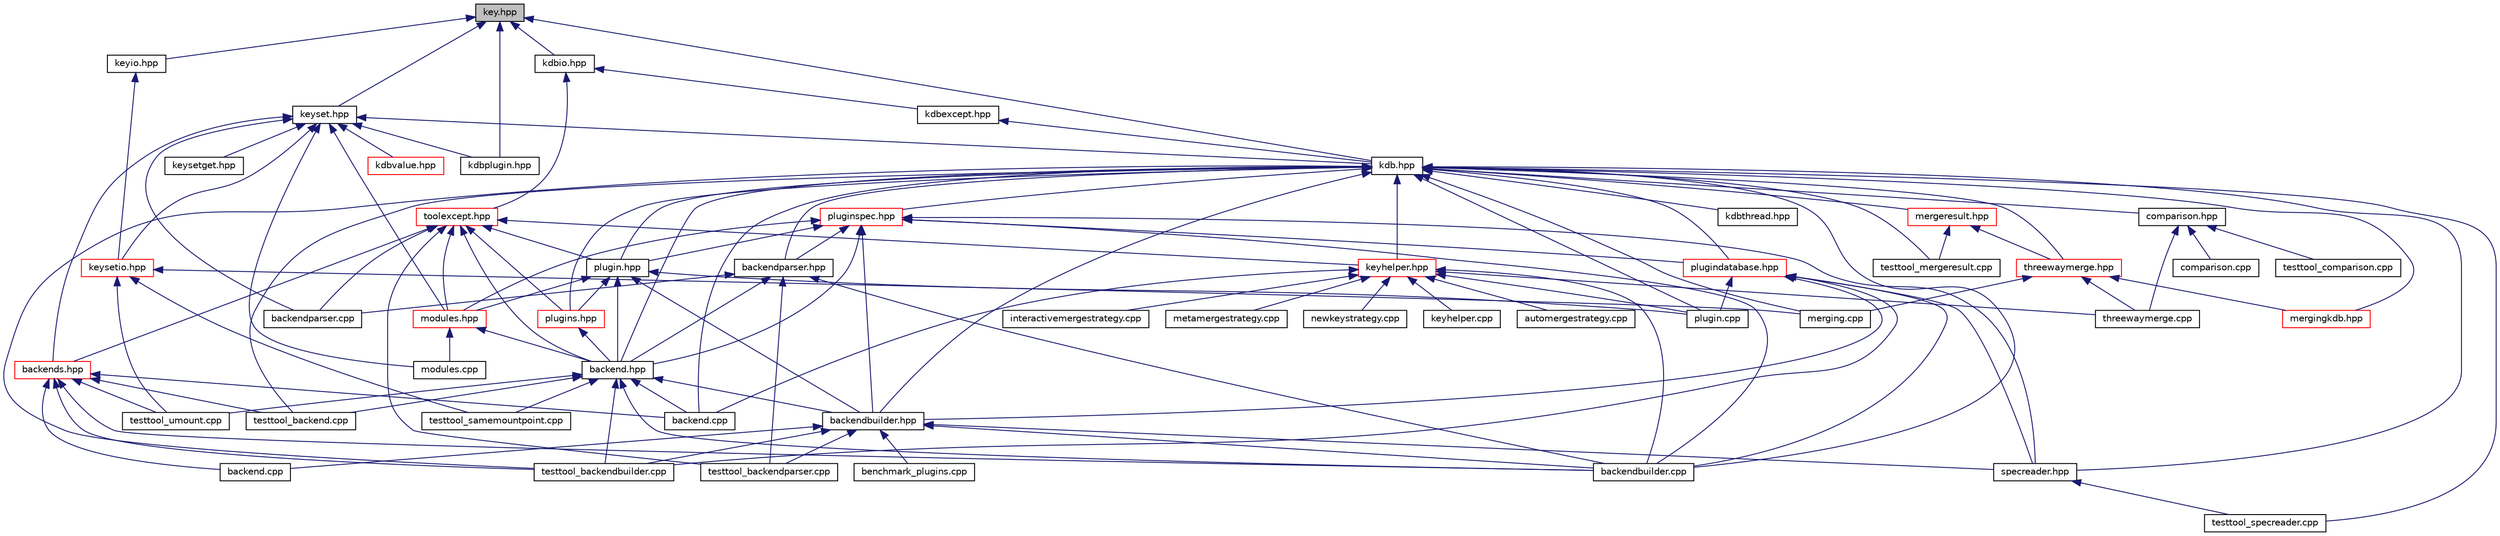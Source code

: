 digraph "key.hpp"
{
  edge [fontname="Helvetica",fontsize="10",labelfontname="Helvetica",labelfontsize="10"];
  node [fontname="Helvetica",fontsize="10",shape=record];
  Node9 [label="key.hpp",height=0.2,width=0.4,color="black", fillcolor="grey75", style="filled", fontcolor="black"];
  Node9 -> Node10 [dir="back",color="midnightblue",fontsize="10",style="solid"];
  Node10 [label="kdb.hpp",height=0.2,width=0.4,color="black", fillcolor="white", style="filled",URL="$kdb_8hpp.html"];
  Node10 -> Node11 [dir="back",color="midnightblue",fontsize="10",style="solid"];
  Node11 [label="merging.cpp",height=0.2,width=0.4,color="black", fillcolor="white", style="filled",URL="$merging_8cpp.html"];
  Node10 -> Node12 [dir="back",color="midnightblue",fontsize="10",style="solid"];
  Node12 [label="backend.hpp",height=0.2,width=0.4,color="black", fillcolor="white", style="filled",URL="$backend_8hpp.html",tooltip="Implements a way to deal with a backend. "];
  Node12 -> Node13 [dir="back",color="midnightblue",fontsize="10",style="solid"];
  Node13 [label="backendbuilder.hpp",height=0.2,width=0.4,color="black", fillcolor="white", style="filled",URL="$backendbuilder_8hpp.html",tooltip="Implements a way to build backends. "];
  Node13 -> Node14 [dir="back",color="midnightblue",fontsize="10",style="solid"];
  Node14 [label="benchmark_plugins.cpp",height=0.2,width=0.4,color="black", fillcolor="white", style="filled",URL="$benchmark__plugins_8cpp.html",tooltip="benchmark for getenv "];
  Node13 -> Node15 [dir="back",color="midnightblue",fontsize="10",style="solid"];
  Node15 [label="backend.cpp",height=0.2,width=0.4,color="black", fillcolor="white", style="filled",URL="$examples_2backend_8cpp.html"];
  Node13 -> Node16 [dir="back",color="midnightblue",fontsize="10",style="solid"];
  Node16 [label="specreader.hpp",height=0.2,width=0.4,color="black", fillcolor="white", style="filled",URL="$specreader_8hpp.html",tooltip="Implements a way to read spec for mounting purposes. "];
  Node16 -> Node17 [dir="back",color="midnightblue",fontsize="10",style="solid"];
  Node17 [label="testtool_specreader.cpp",height=0.2,width=0.4,color="black", fillcolor="white", style="filled",URL="$testtool__specreader_8cpp.html",tooltip="Tests for the spec readerclass. "];
  Node13 -> Node18 [dir="back",color="midnightblue",fontsize="10",style="solid"];
  Node18 [label="backendbuilder.cpp",height=0.2,width=0.4,color="black", fillcolor="white", style="filled",URL="$backendbuilder_8cpp.html",tooltip="Implementation of backend builder. "];
  Node13 -> Node19 [dir="back",color="midnightblue",fontsize="10",style="solid"];
  Node19 [label="testtool_backendbuilder.cpp",height=0.2,width=0.4,color="black", fillcolor="white", style="filled",URL="$testtool__backendbuilder_8cpp.html",tooltip="Tests for the Backend builder class. "];
  Node13 -> Node20 [dir="back",color="midnightblue",fontsize="10",style="solid"];
  Node20 [label="testtool_backendparser.cpp",height=0.2,width=0.4,color="black", fillcolor="white", style="filled",URL="$testtool__backendparser_8cpp.html",tooltip="Tests for the Backend parser class. "];
  Node12 -> Node21 [dir="back",color="midnightblue",fontsize="10",style="solid"];
  Node21 [label="backend.cpp",height=0.2,width=0.4,color="black", fillcolor="white", style="filled",URL="$src_2backend_8cpp.html",tooltip="Implementation of backend. "];
  Node12 -> Node18 [dir="back",color="midnightblue",fontsize="10",style="solid"];
  Node12 -> Node22 [dir="back",color="midnightblue",fontsize="10",style="solid"];
  Node22 [label="testtool_backend.cpp",height=0.2,width=0.4,color="black", fillcolor="white", style="filled",URL="$testtool__backend_8cpp.html",tooltip="Tests for the Backend class. "];
  Node12 -> Node19 [dir="back",color="midnightblue",fontsize="10",style="solid"];
  Node12 -> Node23 [dir="back",color="midnightblue",fontsize="10",style="solid"];
  Node23 [label="testtool_samemountpoint.cpp",height=0.2,width=0.4,color="black", fillcolor="white", style="filled",URL="$testtool__samemountpoint_8cpp.html",tooltip="Tests for the Backend class. "];
  Node12 -> Node24 [dir="back",color="midnightblue",fontsize="10",style="solid"];
  Node24 [label="testtool_umount.cpp",height=0.2,width=0.4,color="black", fillcolor="white", style="filled",URL="$testtool__umount_8cpp.html",tooltip="Tests for the umount. "];
  Node10 -> Node13 [dir="back",color="midnightblue",fontsize="10",style="solid"];
  Node10 -> Node25 [dir="back",color="midnightblue",fontsize="10",style="solid"];
  Node25 [label="backendparser.hpp",height=0.2,width=0.4,color="black", fillcolor="white", style="filled",URL="$backendparser_8hpp.html",tooltip="Implements ways to parse backends. "];
  Node25 -> Node12 [dir="back",color="midnightblue",fontsize="10",style="solid"];
  Node25 -> Node18 [dir="back",color="midnightblue",fontsize="10",style="solid"];
  Node25 -> Node26 [dir="back",color="midnightblue",fontsize="10",style="solid"];
  Node26 [label="backendparser.cpp",height=0.2,width=0.4,color="black", fillcolor="white", style="filled",URL="$backendparser_8cpp.html",tooltip="Tests for the Backend parser class. "];
  Node25 -> Node20 [dir="back",color="midnightblue",fontsize="10",style="solid"];
  Node10 -> Node27 [dir="back",color="midnightblue",fontsize="10",style="solid"];
  Node27 [label="comparison.hpp",height=0.2,width=0.4,color="black", fillcolor="white", style="filled",URL="$comparison_8hpp.html",tooltip="Comparison helper functions. "];
  Node27 -> Node28 [dir="back",color="midnightblue",fontsize="10",style="solid"];
  Node28 [label="comparison.cpp",height=0.2,width=0.4,color="black", fillcolor="white", style="filled",URL="$comparison_8cpp.html",tooltip="Comparison helper functions. "];
  Node27 -> Node29 [dir="back",color="midnightblue",fontsize="10",style="solid"];
  Node29 [label="threewaymerge.cpp",height=0.2,width=0.4,color="black", fillcolor="white", style="filled",URL="$threewaymerge_8cpp.html",tooltip="Implementation of ThreeWayMerge. "];
  Node27 -> Node30 [dir="back",color="midnightblue",fontsize="10",style="solid"];
  Node30 [label="testtool_comparison.cpp",height=0.2,width=0.4,color="black", fillcolor="white", style="filled",URL="$testtool__comparison_8cpp.html",tooltip="Tests for the comparison helper. "];
  Node10 -> Node31 [dir="back",color="midnightblue",fontsize="10",style="solid"];
  Node31 [label="keyhelper.hpp",height=0.2,width=0.4,color="red", fillcolor="white", style="filled",URL="$keyhelper_8hpp.html",tooltip="Key helper functions. "];
  Node31 -> Node21 [dir="back",color="midnightblue",fontsize="10",style="solid"];
  Node31 -> Node18 [dir="back",color="midnightblue",fontsize="10",style="solid"];
  Node31 -> Node32 [dir="back",color="midnightblue",fontsize="10",style="solid"];
  Node32 [label="keyhelper.cpp",height=0.2,width=0.4,color="black", fillcolor="white", style="filled",URL="$keyhelper_8cpp.html",tooltip="Key helper functions. "];
  Node31 -> Node33 [dir="back",color="midnightblue",fontsize="10",style="solid"];
  Node33 [label="automergestrategy.cpp",height=0.2,width=0.4,color="black", fillcolor="white", style="filled",URL="$automergestrategy_8cpp.html",tooltip="Implementation of AutoMergeStrategy. "];
  Node31 -> Node34 [dir="back",color="midnightblue",fontsize="10",style="solid"];
  Node34 [label="interactivemergestrategy.cpp",height=0.2,width=0.4,color="black", fillcolor="white", style="filled",URL="$interactivemergestrategy_8cpp.html",tooltip="Implementation of InteractiveMergeStrategy. "];
  Node31 -> Node35 [dir="back",color="midnightblue",fontsize="10",style="solid"];
  Node35 [label="metamergestrategy.cpp",height=0.2,width=0.4,color="black", fillcolor="white", style="filled",URL="$metamergestrategy_8cpp.html",tooltip="Implementation of MetaMergeStrategy. "];
  Node31 -> Node36 [dir="back",color="midnightblue",fontsize="10",style="solid"];
  Node36 [label="newkeystrategy.cpp",height=0.2,width=0.4,color="black", fillcolor="white", style="filled",URL="$newkeystrategy_8cpp.html",tooltip="Implementation of OneSideStrategy. "];
  Node31 -> Node29 [dir="back",color="midnightblue",fontsize="10",style="solid"];
  Node31 -> Node39 [dir="back",color="midnightblue",fontsize="10",style="solid"];
  Node39 [label="plugin.cpp",height=0.2,width=0.4,color="black", fillcolor="white", style="filled",URL="$plugin_8cpp.html",tooltip="Implementation of plugin. "];
  Node10 -> Node43 [dir="back",color="midnightblue",fontsize="10",style="solid"];
  Node43 [label="mergeresult.hpp",height=0.2,width=0.4,color="red", fillcolor="white", style="filled",URL="$mergeresult_8hpp.html",tooltip="Class modelling the result of a three way merge. "];
  Node43 -> Node59 [dir="back",color="midnightblue",fontsize="10",style="solid"];
  Node59 [label="threewaymerge.hpp",height=0.2,width=0.4,color="red", fillcolor="white", style="filled",URL="$threewaymerge_8hpp.html",tooltip="Implements a way to build and deal with a backend. "];
  Node59 -> Node11 [dir="back",color="midnightblue",fontsize="10",style="solid"];
  Node59 -> Node66 [dir="back",color="midnightblue",fontsize="10",style="solid"];
  Node66 [label="mergingkdb.hpp",height=0.2,width=0.4,color="red", fillcolor="white", style="filled",URL="$mergingkdb_8hpp.html"];
  Node59 -> Node29 [dir="back",color="midnightblue",fontsize="10",style="solid"];
  Node43 -> Node72 [dir="back",color="midnightblue",fontsize="10",style="solid"];
  Node72 [label="testtool_mergeresult.cpp",height=0.2,width=0.4,color="black", fillcolor="white", style="filled",URL="$testtool__mergeresult_8cpp.html",tooltip="Tests for the Mergeresult class. "];
  Node10 -> Node66 [dir="back",color="midnightblue",fontsize="10",style="solid"];
  Node10 -> Node59 [dir="back",color="midnightblue",fontsize="10",style="solid"];
  Node10 -> Node73 [dir="back",color="midnightblue",fontsize="10",style="solid"];
  Node73 [label="plugin.hpp",height=0.2,width=0.4,color="black", fillcolor="white", style="filled",URL="$plugin_8hpp.html",tooltip="Header file of plugin. "];
  Node73 -> Node12 [dir="back",color="midnightblue",fontsize="10",style="solid"];
  Node73 -> Node13 [dir="back",color="midnightblue",fontsize="10",style="solid"];
  Node73 -> Node74 [dir="back",color="midnightblue",fontsize="10",style="solid"];
  Node74 [label="modules.hpp",height=0.2,width=0.4,color="red", fillcolor="white", style="filled",URL="$modules_8hpp.html",tooltip="Allows one to load plugins. "];
  Node74 -> Node12 [dir="back",color="midnightblue",fontsize="10",style="solid"];
  Node74 -> Node75 [dir="back",color="midnightblue",fontsize="10",style="solid"];
  Node75 [label="modules.cpp",height=0.2,width=0.4,color="black", fillcolor="white", style="filled",URL="$modules_8cpp.html",tooltip="Implementation of module loading. "];
  Node73 -> Node76 [dir="back",color="midnightblue",fontsize="10",style="solid"];
  Node76 [label="plugins.hpp",height=0.2,width=0.4,color="red", fillcolor="white", style="filled",URL="$plugins_8hpp.html",tooltip="Implementation of get/set and error plugins. "];
  Node76 -> Node12 [dir="back",color="midnightblue",fontsize="10",style="solid"];
  Node73 -> Node39 [dir="back",color="midnightblue",fontsize="10",style="solid"];
  Node10 -> Node77 [dir="back",color="midnightblue",fontsize="10",style="solid"];
  Node77 [label="plugindatabase.hpp",height=0.2,width=0.4,color="red", fillcolor="white", style="filled",URL="$plugindatabase_8hpp.html",tooltip="Interface to all plugins. "];
  Node77 -> Node13 [dir="back",color="midnightblue",fontsize="10",style="solid"];
  Node77 -> Node16 [dir="back",color="midnightblue",fontsize="10",style="solid"];
  Node77 -> Node18 [dir="back",color="midnightblue",fontsize="10",style="solid"];
  Node77 -> Node39 [dir="back",color="midnightblue",fontsize="10",style="solid"];
  Node77 -> Node19 [dir="back",color="midnightblue",fontsize="10",style="solid"];
  Node10 -> Node76 [dir="back",color="midnightblue",fontsize="10",style="solid"];
  Node10 -> Node79 [dir="back",color="midnightblue",fontsize="10",style="solid"];
  Node79 [label="pluginspec.hpp",height=0.2,width=0.4,color="red", fillcolor="white", style="filled",URL="$pluginspec_8hpp.html",tooltip="Interface to specify which plugin is meant. "];
  Node79 -> Node12 [dir="back",color="midnightblue",fontsize="10",style="solid"];
  Node79 -> Node13 [dir="back",color="midnightblue",fontsize="10",style="solid"];
  Node79 -> Node25 [dir="back",color="midnightblue",fontsize="10",style="solid"];
  Node79 -> Node74 [dir="back",color="midnightblue",fontsize="10",style="solid"];
  Node79 -> Node73 [dir="back",color="midnightblue",fontsize="10",style="solid"];
  Node79 -> Node77 [dir="back",color="midnightblue",fontsize="10",style="solid"];
  Node79 -> Node16 [dir="back",color="midnightblue",fontsize="10",style="solid"];
  Node79 -> Node18 [dir="back",color="midnightblue",fontsize="10",style="solid"];
  Node10 -> Node16 [dir="back",color="midnightblue",fontsize="10",style="solid"];
  Node10 -> Node21 [dir="back",color="midnightblue",fontsize="10",style="solid"];
  Node10 -> Node18 [dir="back",color="midnightblue",fontsize="10",style="solid"];
  Node10 -> Node39 [dir="back",color="midnightblue",fontsize="10",style="solid"];
  Node10 -> Node22 [dir="back",color="midnightblue",fontsize="10",style="solid"];
  Node10 -> Node19 [dir="back",color="midnightblue",fontsize="10",style="solid"];
  Node10 -> Node72 [dir="back",color="midnightblue",fontsize="10",style="solid"];
  Node10 -> Node17 [dir="back",color="midnightblue",fontsize="10",style="solid"];
  Node10 -> Node82 [dir="back",color="midnightblue",fontsize="10",style="solid"];
  Node82 [label="kdbthread.hpp",height=0.2,width=0.4,color="black", fillcolor="white", style="filled",URL="$kdbthread_8hpp.html"];
  Node9 -> Node83 [dir="back",color="midnightblue",fontsize="10",style="solid"];
  Node83 [label="kdbio.hpp",height=0.2,width=0.4,color="black", fillcolor="white", style="filled",URL="$kdbio_8hpp.html"];
  Node83 -> Node84 [dir="back",color="midnightblue",fontsize="10",style="solid"];
  Node84 [label="toolexcept.hpp",height=0.2,width=0.4,color="red", fillcolor="white", style="filled",URL="$toolexcept_8hpp.html",tooltip="Implementation of all exceptions elektratools library might throw. "];
  Node84 -> Node12 [dir="back",color="midnightblue",fontsize="10",style="solid"];
  Node84 -> Node85 [dir="back",color="midnightblue",fontsize="10",style="solid"];
  Node85 [label="backends.hpp",height=0.2,width=0.4,color="red", fillcolor="white", style="filled",URL="$backends_8hpp.html",tooltip="Allows one to list all available backends. "];
  Node85 -> Node15 [dir="back",color="midnightblue",fontsize="10",style="solid"];
  Node85 -> Node21 [dir="back",color="midnightblue",fontsize="10",style="solid"];
  Node85 -> Node18 [dir="back",color="midnightblue",fontsize="10",style="solid"];
  Node85 -> Node22 [dir="back",color="midnightblue",fontsize="10",style="solid"];
  Node85 -> Node19 [dir="back",color="midnightblue",fontsize="10",style="solid"];
  Node85 -> Node24 [dir="back",color="midnightblue",fontsize="10",style="solid"];
  Node84 -> Node31 [dir="back",color="midnightblue",fontsize="10",style="solid"];
  Node84 -> Node74 [dir="back",color="midnightblue",fontsize="10",style="solid"];
  Node84 -> Node73 [dir="back",color="midnightblue",fontsize="10",style="solid"];
  Node84 -> Node76 [dir="back",color="midnightblue",fontsize="10",style="solid"];
  Node84 -> Node26 [dir="back",color="midnightblue",fontsize="10",style="solid"];
  Node84 -> Node20 [dir="back",color="midnightblue",fontsize="10",style="solid"];
  Node83 -> Node88 [dir="back",color="midnightblue",fontsize="10",style="solid"];
  Node88 [label="kdbexcept.hpp",height=0.2,width=0.4,color="black", fillcolor="white", style="filled",URL="$kdbexcept_8hpp.html"];
  Node88 -> Node10 [dir="back",color="midnightblue",fontsize="10",style="solid"];
  Node9 -> Node89 [dir="back",color="midnightblue",fontsize="10",style="solid"];
  Node89 [label="kdbplugin.hpp",height=0.2,width=0.4,color="black", fillcolor="white", style="filled",URL="$kdbplugin_8hpp.html",tooltip="Helpers for creating plugins. "];
  Node9 -> Node90 [dir="back",color="midnightblue",fontsize="10",style="solid"];
  Node90 [label="keyio.hpp",height=0.2,width=0.4,color="black", fillcolor="white", style="filled",URL="$keyio_8hpp.html"];
  Node90 -> Node91 [dir="back",color="midnightblue",fontsize="10",style="solid"];
  Node91 [label="keysetio.hpp",height=0.2,width=0.4,color="red", fillcolor="white", style="filled",URL="$keysetio_8hpp.html"];
  Node91 -> Node11 [dir="back",color="midnightblue",fontsize="10",style="solid"];
  Node91 -> Node23 [dir="back",color="midnightblue",fontsize="10",style="solid"];
  Node91 -> Node24 [dir="back",color="midnightblue",fontsize="10",style="solid"];
  Node9 -> Node92 [dir="back",color="midnightblue",fontsize="10",style="solid"];
  Node92 [label="keyset.hpp",height=0.2,width=0.4,color="black", fillcolor="white", style="filled",URL="$keyset_8hpp.html"];
  Node92 -> Node85 [dir="back",color="midnightblue",fontsize="10",style="solid"];
  Node92 -> Node74 [dir="back",color="midnightblue",fontsize="10",style="solid"];
  Node92 -> Node26 [dir="back",color="midnightblue",fontsize="10",style="solid"];
  Node92 -> Node75 [dir="back",color="midnightblue",fontsize="10",style="solid"];
  Node92 -> Node10 [dir="back",color="midnightblue",fontsize="10",style="solid"];
  Node92 -> Node89 [dir="back",color="midnightblue",fontsize="10",style="solid"];
  Node92 -> Node93 [dir="back",color="midnightblue",fontsize="10",style="solid"];
  Node93 [label="kdbvalue.hpp",height=0.2,width=0.4,color="red", fillcolor="white", style="filled",URL="$kdbvalue_8hpp.html"];
  Node92 -> Node95 [dir="back",color="midnightblue",fontsize="10",style="solid"];
  Node95 [label="keysetget.hpp",height=0.2,width=0.4,color="black", fillcolor="white", style="filled",URL="$keysetget_8hpp.html"];
  Node92 -> Node91 [dir="back",color="midnightblue",fontsize="10",style="solid"];
}
